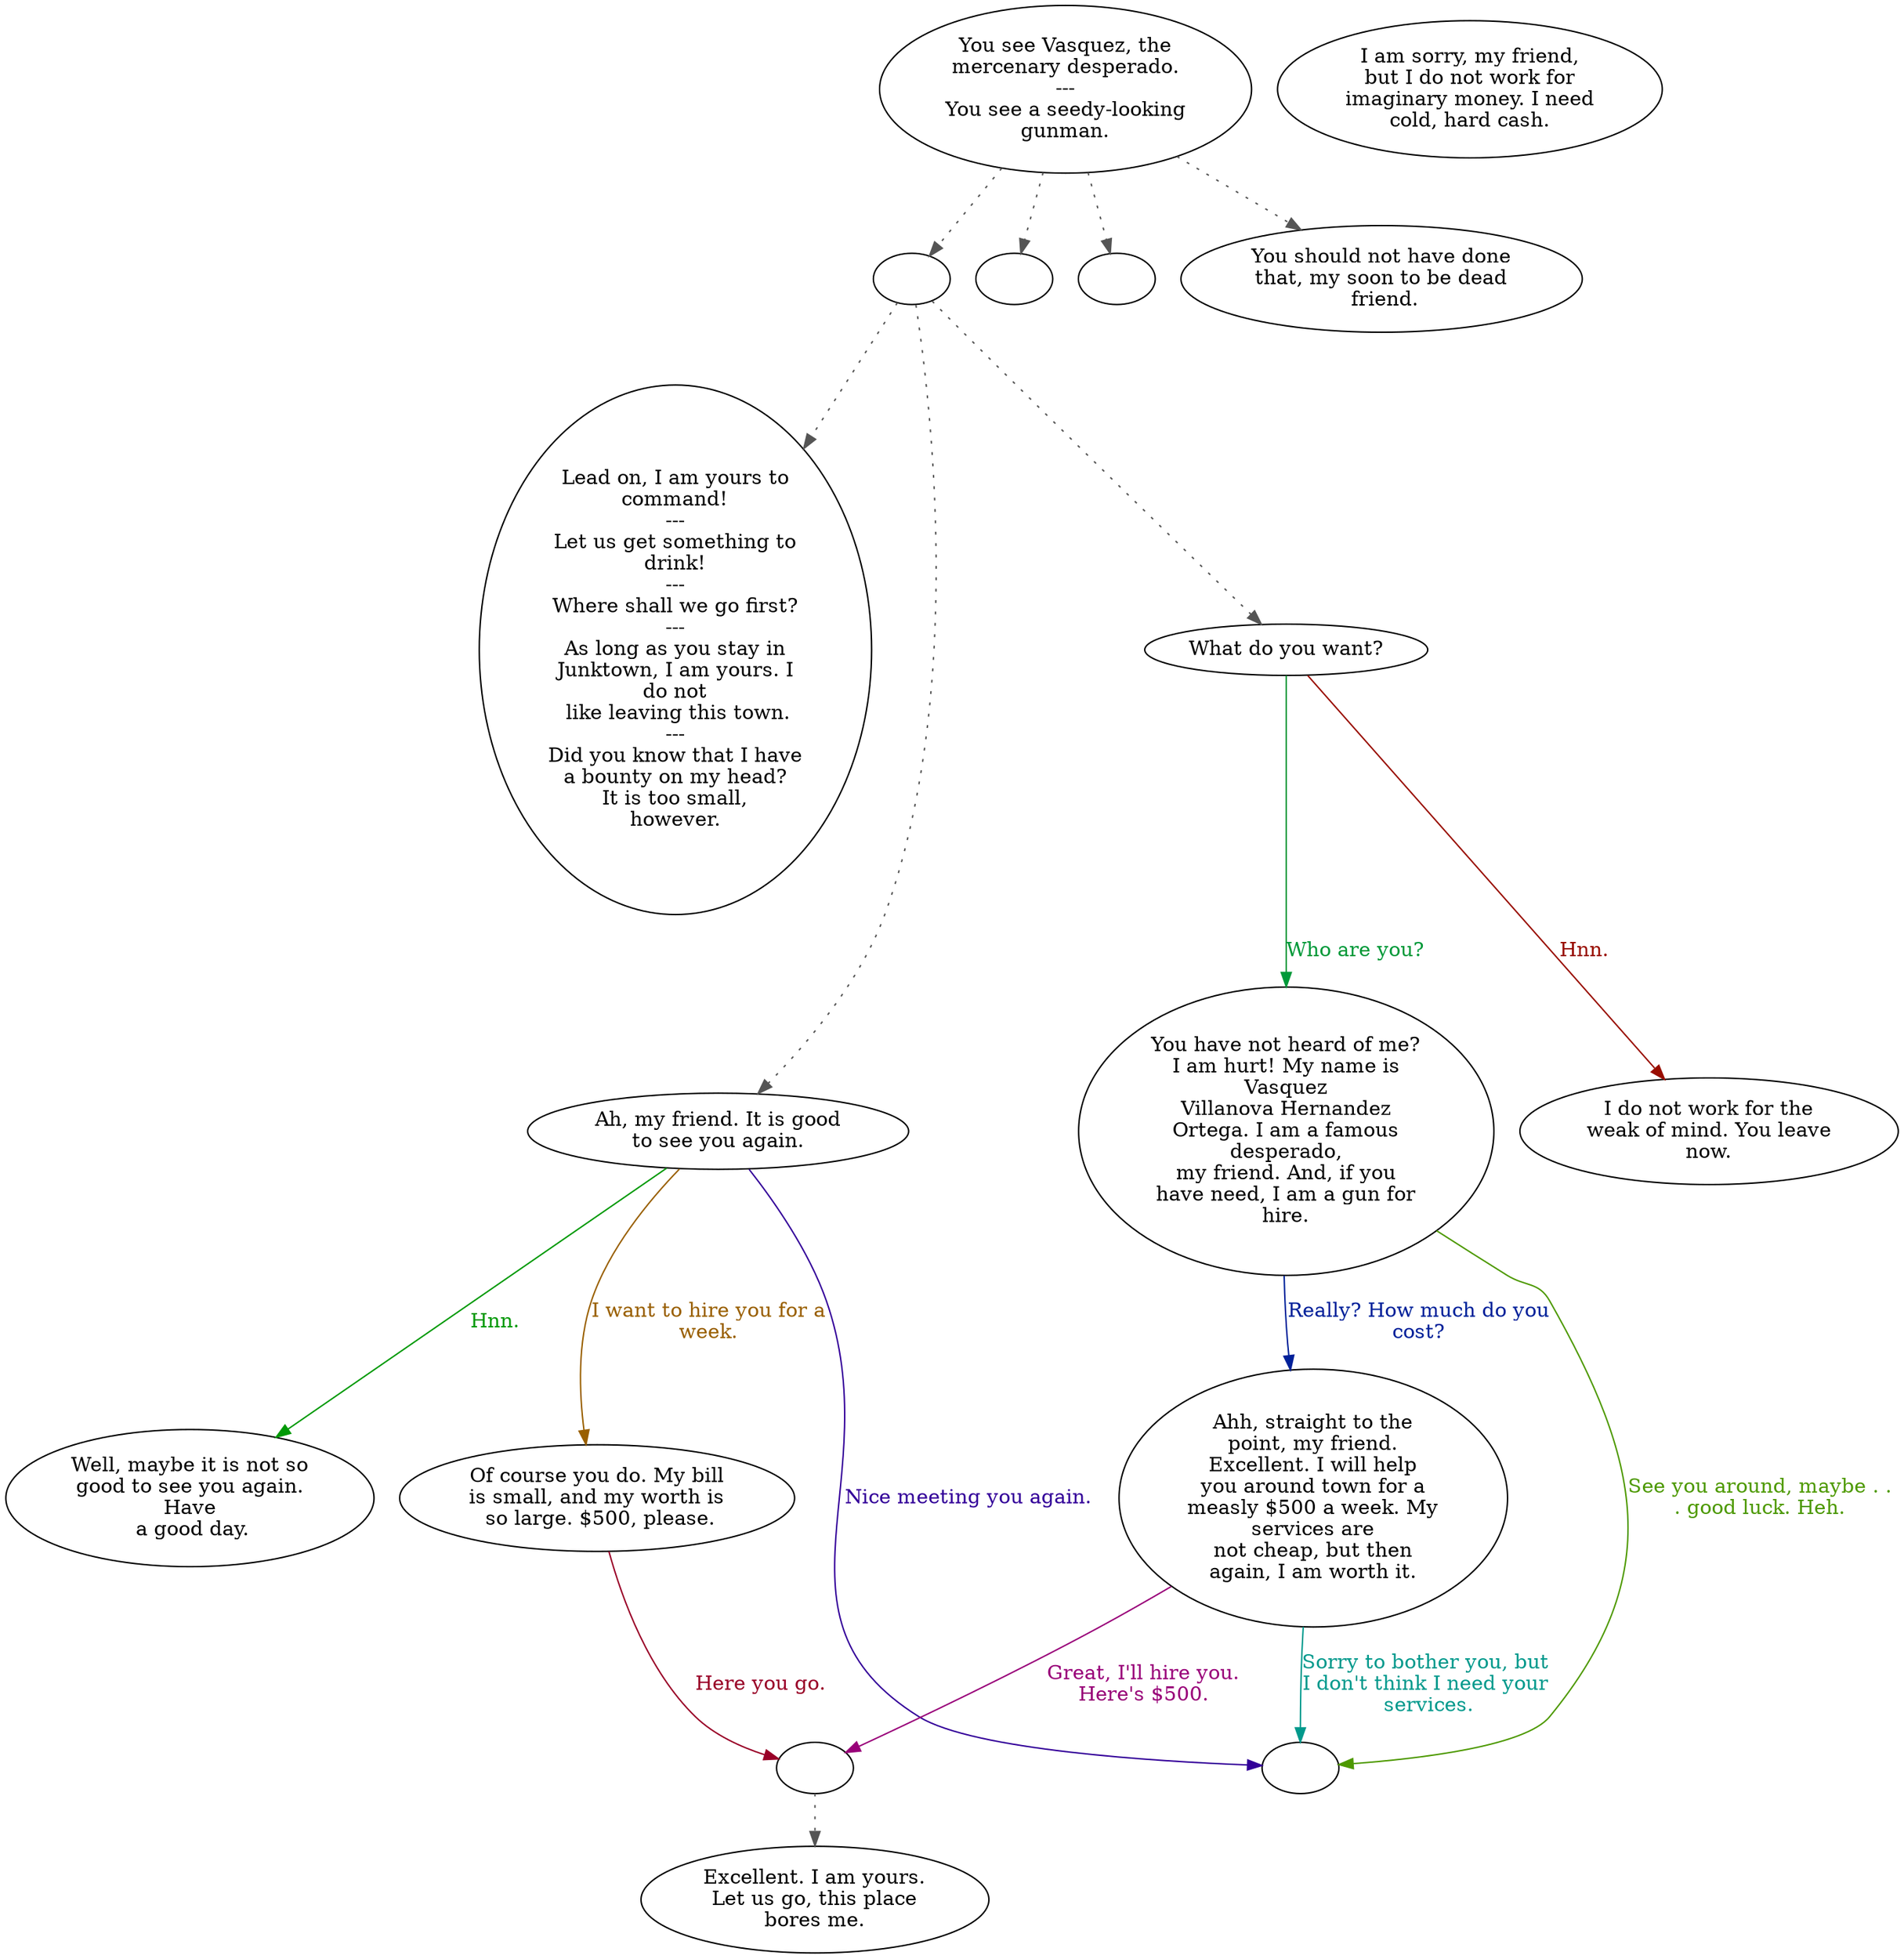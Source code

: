 digraph VASQUEZ {
  "start" [style=filled       fillcolor="#FFFFFF"       color="#000000"]
  "start" -> "do_dialogue" [style=dotted color="#555555"]
  "start" -> "end_employment" [style=dotted color="#555555"]
  "start" -> "follow_player" [style=dotted color="#555555"]
  "start" -> "vasquez10" [style=dotted color="#555555"]
  "start" [label="You see Vasquez, the\nmercenary desperado.\n---\nYou see a seedy-looking\ngunman."]
  "do_dialogue" [style=filled       fillcolor="#FFFFFF"       color="#000000"]
  "do_dialogue" -> "vasquez06" [style=dotted color="#555555"]
  "do_dialogue" -> "vasquez07" [style=dotted color="#555555"]
  "do_dialogue" -> "vasquez00" [style=dotted color="#555555"]
  "do_dialogue" [label=""]
  "end_employment" [style=filled       fillcolor="#FFFFFF"       color="#000000"]
  "end_employment" [label=""]
  "hiring" [style=filled       fillcolor="#FFFFFF"       color="#000000"]
  "hiring" -> "vasquez05" [style=dotted color="#555555"]
  "hiring" [label=""]
  "follow_player" [style=filled       fillcolor="#FFFFFF"       color="#000000"]
  "follow_player" [label=""]
  "vasquez01" [style=filled       fillcolor="#FFFFFF"       color="#000000"]
  "vasquez01" [label="I do not work for the\nweak of mind. You leave\nnow."]
  "vasquez00" [style=filled       fillcolor="#FFFFFF"       color="#000000"]
  "vasquez00" [label="What do you want?"]
  "vasquez00" -> "vasquez02" [label="Who are you?" color="#009939" fontcolor="#009939"]
  "vasquez00" -> "vasquez01" [label="Hnn." color="#990D00" fontcolor="#990D00"]
  "vasquezend" [style=filled       fillcolor="#FFFFFF"       color="#000000"]
  "vasquezend" [label=""]
  "vasquez10" [style=filled       fillcolor="#FFFFFF"       color="#000000"]
  "vasquez10" [label="You should not have done\nthat, my soon to be dead\n friend."]
  "vasquez02" [style=filled       fillcolor="#FFFFFF"       color="#000000"]
  "vasquez02" [label="You have not heard of me?\nI am hurt! My name is\nVasquez\nVillanova Hernandez\nOrtega. I am a famous\ndesperado,\nmy friend. And, if you\nhave need, I am a gun for\nhire."]
  "vasquez02" -> "vasquez03" [label="Really? How much do you\ncost?" color="#002099" fontcolor="#002099"]
  "vasquez02" -> "vasquezend" [label="See you around, maybe . .\n. good luck. Heh." color="#4D9900" fontcolor="#4D9900"]
  "vasquez03" [style=filled       fillcolor="#FFFFFF"       color="#000000"]
  "vasquez03" [label="Ahh, straight to the\npoint, my friend.\nExcellent. I will help\nyou around town for a\nmeasly $500 a week. My\nservices are\nnot cheap, but then\nagain, I am worth it."]
  "vasquez03" -> "hiring" [label="Great, I'll hire you.\nHere's $500." color="#990079" fontcolor="#990079"]
  "vasquez03" -> "vasquezend" [label="Sorry to bother you, but\nI don't think I need your\n services." color="#00998C" fontcolor="#00998C"]
  "vasquez04" [style=filled       fillcolor="#FFFFFF"       color="#000000"]
  "vasquez04" [label="I am sorry, my friend,\nbut I do not work for\nimaginary money. I need\ncold, hard cash."]
  "vasquez05" [style=filled       fillcolor="#FFFFFF"       color="#000000"]
  "vasquez05" [label="Excellent. I am yours.\nLet us go, this place\nbores me."]
  "vasquez06" [style=filled       fillcolor="#FFFFFF"       color="#000000"]
  "vasquez06" [label="Lead on, I am yours to\ncommand!\n---\nLet us get something to\ndrink!\n---\nWhere shall we go first?\n---\nAs long as you stay in\nJunktown, I am yours. I\ndo not\n like leaving this town.\n---\nDid you know that I have\na bounty on my head?\nIt is too small,\nhowever."]
  "vasquez07" [style=filled       fillcolor="#FFFFFF"       color="#000000"]
  "vasquez07" [label="Ah, my friend. It is good\nto see you again."]
  "vasquez07" -> "vasquez09" [label="I want to hire you for a\nweek." color="#995F00" fontcolor="#995F00"]
  "vasquez07" -> "vasquezend" [label="Nice meeting you again." color="#330099" fontcolor="#330099"]
  "vasquez07" -> "vasquez08" [label="Hnn." color="#009906" fontcolor="#009906"]
  "vasquez08" [style=filled       fillcolor="#FFFFFF"       color="#000000"]
  "vasquez08" [label="Well, maybe it is not so\ngood to see you again.\nHave\n a good day."]
  "vasquez09" [style=filled       fillcolor="#FFFFFF"       color="#000000"]
  "vasquez09" [label="Of course you do. My bill\nis small, and my worth is\n so large. $500, please."]
  "vasquez09" -> "hiring" [label="Here you go." color="#990027" fontcolor="#990027"]
}